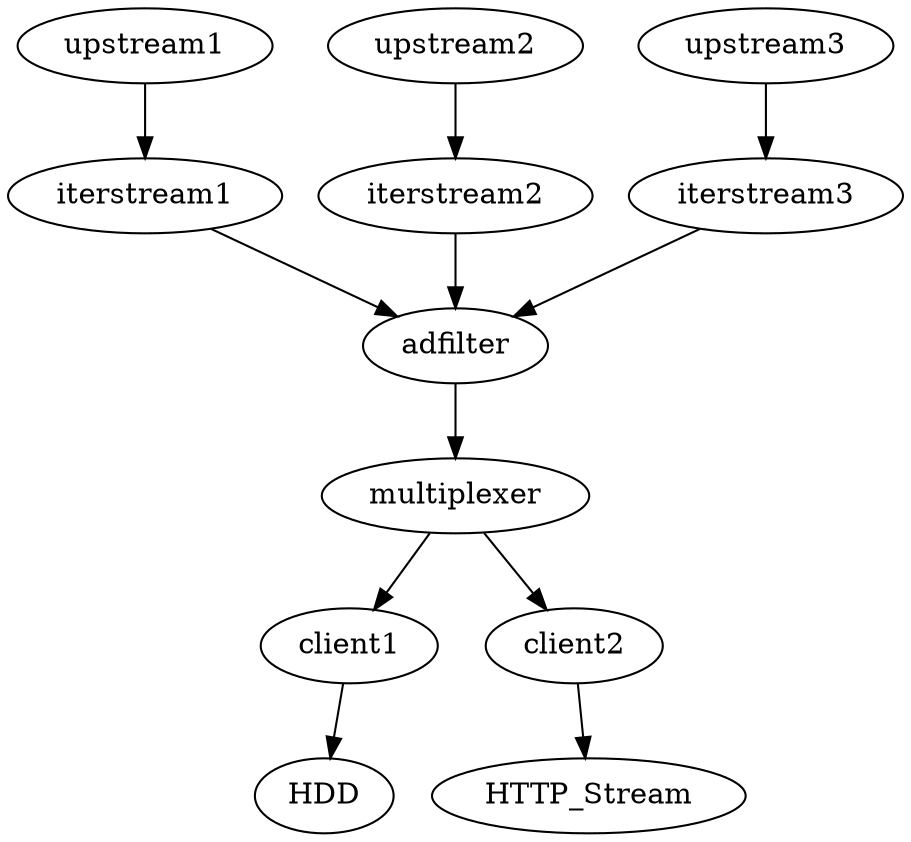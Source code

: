 digraph G {
        graph [layout=dot rankdir=UD]

// This is just an example for you to use as a template.
// Edit as you like. Whenever you save a legal graph
// the layout in the graphviz window will be updated.

        upstream1 -> iterstream1
        upstream2 -> iterstream2
        upstream3 -> iterstream3

        {iterstream1 iterstream2 iterstream3} -> adfilter

        adfilter -> multiplexer

        multiplexer -> {client1, client2}

        client1 -> HDD
        client2 -> HTTP_Stream


}
